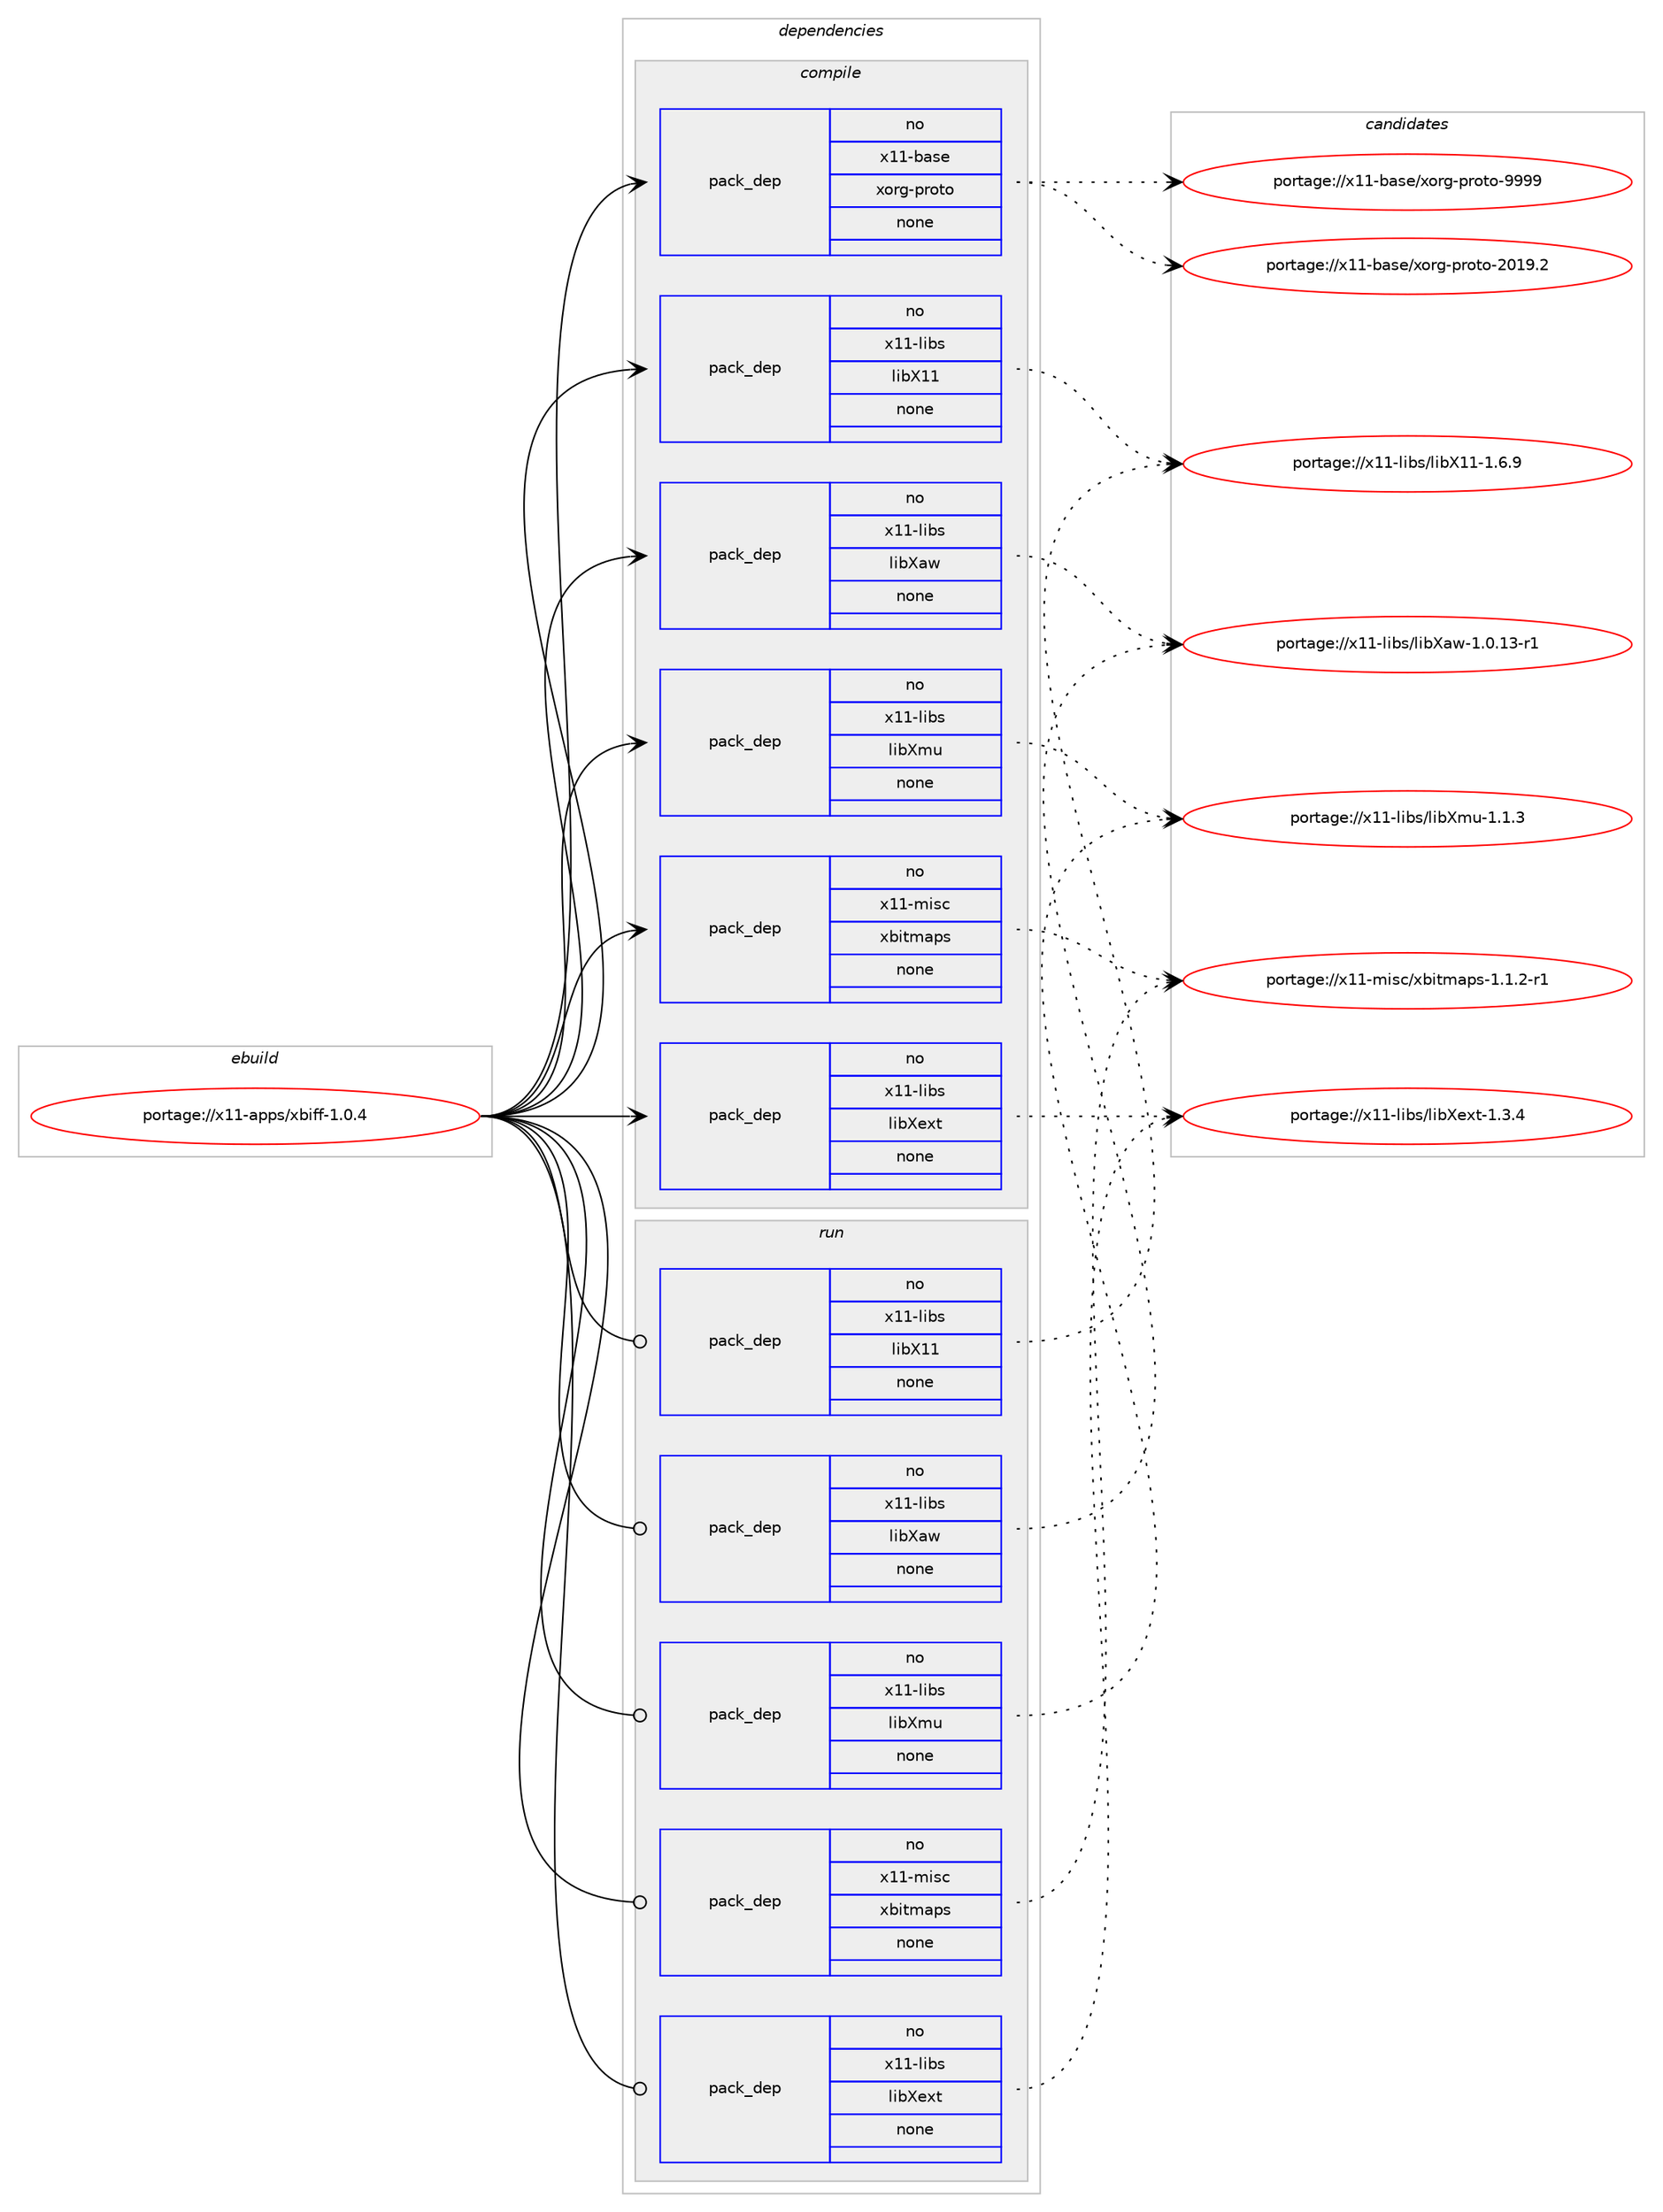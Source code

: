 digraph prolog {

# *************
# Graph options
# *************

newrank=true;
concentrate=true;
compound=true;
graph [rankdir=LR,fontname=Helvetica,fontsize=10,ranksep=1.5];#, ranksep=2.5, nodesep=0.2];
edge  [arrowhead=vee];
node  [fontname=Helvetica,fontsize=10];

# **********
# The ebuild
# **********

subgraph cluster_leftcol {
color=gray;
rank=same;
label=<<i>ebuild</i>>;
id [label="portage://x11-apps/xbiff-1.0.4", color=red, width=4, href="../x11-apps/xbiff-1.0.4.svg"];
}

# ****************
# The dependencies
# ****************

subgraph cluster_midcol {
color=gray;
label=<<i>dependencies</i>>;
subgraph cluster_compile {
fillcolor="#eeeeee";
style=filled;
label=<<i>compile</i>>;
subgraph pack12356 {
dependency14283 [label=<<TABLE BORDER="0" CELLBORDER="1" CELLSPACING="0" CELLPADDING="4" WIDTH="220"><TR><TD ROWSPAN="6" CELLPADDING="30">pack_dep</TD></TR><TR><TD WIDTH="110">no</TD></TR><TR><TD>x11-base</TD></TR><TR><TD>xorg-proto</TD></TR><TR><TD>none</TD></TR><TR><TD></TD></TR></TABLE>>, shape=none, color=blue];
}
id:e -> dependency14283:w [weight=20,style="solid",arrowhead="vee"];
subgraph pack12357 {
dependency14284 [label=<<TABLE BORDER="0" CELLBORDER="1" CELLSPACING="0" CELLPADDING="4" WIDTH="220"><TR><TD ROWSPAN="6" CELLPADDING="30">pack_dep</TD></TR><TR><TD WIDTH="110">no</TD></TR><TR><TD>x11-libs</TD></TR><TR><TD>libX11</TD></TR><TR><TD>none</TD></TR><TR><TD></TD></TR></TABLE>>, shape=none, color=blue];
}
id:e -> dependency14284:w [weight=20,style="solid",arrowhead="vee"];
subgraph pack12358 {
dependency14285 [label=<<TABLE BORDER="0" CELLBORDER="1" CELLSPACING="0" CELLPADDING="4" WIDTH="220"><TR><TD ROWSPAN="6" CELLPADDING="30">pack_dep</TD></TR><TR><TD WIDTH="110">no</TD></TR><TR><TD>x11-libs</TD></TR><TR><TD>libXaw</TD></TR><TR><TD>none</TD></TR><TR><TD></TD></TR></TABLE>>, shape=none, color=blue];
}
id:e -> dependency14285:w [weight=20,style="solid",arrowhead="vee"];
subgraph pack12359 {
dependency14286 [label=<<TABLE BORDER="0" CELLBORDER="1" CELLSPACING="0" CELLPADDING="4" WIDTH="220"><TR><TD ROWSPAN="6" CELLPADDING="30">pack_dep</TD></TR><TR><TD WIDTH="110">no</TD></TR><TR><TD>x11-libs</TD></TR><TR><TD>libXext</TD></TR><TR><TD>none</TD></TR><TR><TD></TD></TR></TABLE>>, shape=none, color=blue];
}
id:e -> dependency14286:w [weight=20,style="solid",arrowhead="vee"];
subgraph pack12360 {
dependency14287 [label=<<TABLE BORDER="0" CELLBORDER="1" CELLSPACING="0" CELLPADDING="4" WIDTH="220"><TR><TD ROWSPAN="6" CELLPADDING="30">pack_dep</TD></TR><TR><TD WIDTH="110">no</TD></TR><TR><TD>x11-libs</TD></TR><TR><TD>libXmu</TD></TR><TR><TD>none</TD></TR><TR><TD></TD></TR></TABLE>>, shape=none, color=blue];
}
id:e -> dependency14287:w [weight=20,style="solid",arrowhead="vee"];
subgraph pack12361 {
dependency14288 [label=<<TABLE BORDER="0" CELLBORDER="1" CELLSPACING="0" CELLPADDING="4" WIDTH="220"><TR><TD ROWSPAN="6" CELLPADDING="30">pack_dep</TD></TR><TR><TD WIDTH="110">no</TD></TR><TR><TD>x11-misc</TD></TR><TR><TD>xbitmaps</TD></TR><TR><TD>none</TD></TR><TR><TD></TD></TR></TABLE>>, shape=none, color=blue];
}
id:e -> dependency14288:w [weight=20,style="solid",arrowhead="vee"];
}
subgraph cluster_compileandrun {
fillcolor="#eeeeee";
style=filled;
label=<<i>compile and run</i>>;
}
subgraph cluster_run {
fillcolor="#eeeeee";
style=filled;
label=<<i>run</i>>;
subgraph pack12362 {
dependency14289 [label=<<TABLE BORDER="0" CELLBORDER="1" CELLSPACING="0" CELLPADDING="4" WIDTH="220"><TR><TD ROWSPAN="6" CELLPADDING="30">pack_dep</TD></TR><TR><TD WIDTH="110">no</TD></TR><TR><TD>x11-libs</TD></TR><TR><TD>libX11</TD></TR><TR><TD>none</TD></TR><TR><TD></TD></TR></TABLE>>, shape=none, color=blue];
}
id:e -> dependency14289:w [weight=20,style="solid",arrowhead="odot"];
subgraph pack12363 {
dependency14290 [label=<<TABLE BORDER="0" CELLBORDER="1" CELLSPACING="0" CELLPADDING="4" WIDTH="220"><TR><TD ROWSPAN="6" CELLPADDING="30">pack_dep</TD></TR><TR><TD WIDTH="110">no</TD></TR><TR><TD>x11-libs</TD></TR><TR><TD>libXaw</TD></TR><TR><TD>none</TD></TR><TR><TD></TD></TR></TABLE>>, shape=none, color=blue];
}
id:e -> dependency14290:w [weight=20,style="solid",arrowhead="odot"];
subgraph pack12364 {
dependency14291 [label=<<TABLE BORDER="0" CELLBORDER="1" CELLSPACING="0" CELLPADDING="4" WIDTH="220"><TR><TD ROWSPAN="6" CELLPADDING="30">pack_dep</TD></TR><TR><TD WIDTH="110">no</TD></TR><TR><TD>x11-libs</TD></TR><TR><TD>libXext</TD></TR><TR><TD>none</TD></TR><TR><TD></TD></TR></TABLE>>, shape=none, color=blue];
}
id:e -> dependency14291:w [weight=20,style="solid",arrowhead="odot"];
subgraph pack12365 {
dependency14292 [label=<<TABLE BORDER="0" CELLBORDER="1" CELLSPACING="0" CELLPADDING="4" WIDTH="220"><TR><TD ROWSPAN="6" CELLPADDING="30">pack_dep</TD></TR><TR><TD WIDTH="110">no</TD></TR><TR><TD>x11-libs</TD></TR><TR><TD>libXmu</TD></TR><TR><TD>none</TD></TR><TR><TD></TD></TR></TABLE>>, shape=none, color=blue];
}
id:e -> dependency14292:w [weight=20,style="solid",arrowhead="odot"];
subgraph pack12366 {
dependency14293 [label=<<TABLE BORDER="0" CELLBORDER="1" CELLSPACING="0" CELLPADDING="4" WIDTH="220"><TR><TD ROWSPAN="6" CELLPADDING="30">pack_dep</TD></TR><TR><TD WIDTH="110">no</TD></TR><TR><TD>x11-misc</TD></TR><TR><TD>xbitmaps</TD></TR><TR><TD>none</TD></TR><TR><TD></TD></TR></TABLE>>, shape=none, color=blue];
}
id:e -> dependency14293:w [weight=20,style="solid",arrowhead="odot"];
}
}

# **************
# The candidates
# **************

subgraph cluster_choices {
rank=same;
color=gray;
label=<<i>candidates</i>>;

subgraph choice12356 {
color=black;
nodesep=1;
choice120494945989711510147120111114103451121141111161114557575757 [label="portage://x11-base/xorg-proto-9999", color=red, width=4,href="../x11-base/xorg-proto-9999.svg"];
choice1204949459897115101471201111141034511211411111611145504849574650 [label="portage://x11-base/xorg-proto-2019.2", color=red, width=4,href="../x11-base/xorg-proto-2019.2.svg"];
dependency14283:e -> choice120494945989711510147120111114103451121141111161114557575757:w [style=dotted,weight="100"];
dependency14283:e -> choice1204949459897115101471201111141034511211411111611145504849574650:w [style=dotted,weight="100"];
}
subgraph choice12357 {
color=black;
nodesep=1;
choice120494945108105981154710810598884949454946544657 [label="portage://x11-libs/libX11-1.6.9", color=red, width=4,href="../x11-libs/libX11-1.6.9.svg"];
dependency14284:e -> choice120494945108105981154710810598884949454946544657:w [style=dotted,weight="100"];
}
subgraph choice12358 {
color=black;
nodesep=1;
choice1204949451081059811547108105988897119454946484649514511449 [label="portage://x11-libs/libXaw-1.0.13-r1", color=red, width=4,href="../x11-libs/libXaw-1.0.13-r1.svg"];
dependency14285:e -> choice1204949451081059811547108105988897119454946484649514511449:w [style=dotted,weight="100"];
}
subgraph choice12359 {
color=black;
nodesep=1;
choice12049494510810598115471081059888101120116454946514652 [label="portage://x11-libs/libXext-1.3.4", color=red, width=4,href="../x11-libs/libXext-1.3.4.svg"];
dependency14286:e -> choice12049494510810598115471081059888101120116454946514652:w [style=dotted,weight="100"];
}
subgraph choice12360 {
color=black;
nodesep=1;
choice12049494510810598115471081059888109117454946494651 [label="portage://x11-libs/libXmu-1.1.3", color=red, width=4,href="../x11-libs/libXmu-1.1.3.svg"];
dependency14287:e -> choice12049494510810598115471081059888109117454946494651:w [style=dotted,weight="100"];
}
subgraph choice12361 {
color=black;
nodesep=1;
choice120494945109105115994712098105116109971121154549464946504511449 [label="portage://x11-misc/xbitmaps-1.1.2-r1", color=red, width=4,href="../x11-misc/xbitmaps-1.1.2-r1.svg"];
dependency14288:e -> choice120494945109105115994712098105116109971121154549464946504511449:w [style=dotted,weight="100"];
}
subgraph choice12362 {
color=black;
nodesep=1;
choice120494945108105981154710810598884949454946544657 [label="portage://x11-libs/libX11-1.6.9", color=red, width=4,href="../x11-libs/libX11-1.6.9.svg"];
dependency14289:e -> choice120494945108105981154710810598884949454946544657:w [style=dotted,weight="100"];
}
subgraph choice12363 {
color=black;
nodesep=1;
choice1204949451081059811547108105988897119454946484649514511449 [label="portage://x11-libs/libXaw-1.0.13-r1", color=red, width=4,href="../x11-libs/libXaw-1.0.13-r1.svg"];
dependency14290:e -> choice1204949451081059811547108105988897119454946484649514511449:w [style=dotted,weight="100"];
}
subgraph choice12364 {
color=black;
nodesep=1;
choice12049494510810598115471081059888101120116454946514652 [label="portage://x11-libs/libXext-1.3.4", color=red, width=4,href="../x11-libs/libXext-1.3.4.svg"];
dependency14291:e -> choice12049494510810598115471081059888101120116454946514652:w [style=dotted,weight="100"];
}
subgraph choice12365 {
color=black;
nodesep=1;
choice12049494510810598115471081059888109117454946494651 [label="portage://x11-libs/libXmu-1.1.3", color=red, width=4,href="../x11-libs/libXmu-1.1.3.svg"];
dependency14292:e -> choice12049494510810598115471081059888109117454946494651:w [style=dotted,weight="100"];
}
subgraph choice12366 {
color=black;
nodesep=1;
choice120494945109105115994712098105116109971121154549464946504511449 [label="portage://x11-misc/xbitmaps-1.1.2-r1", color=red, width=4,href="../x11-misc/xbitmaps-1.1.2-r1.svg"];
dependency14293:e -> choice120494945109105115994712098105116109971121154549464946504511449:w [style=dotted,weight="100"];
}
}

}
